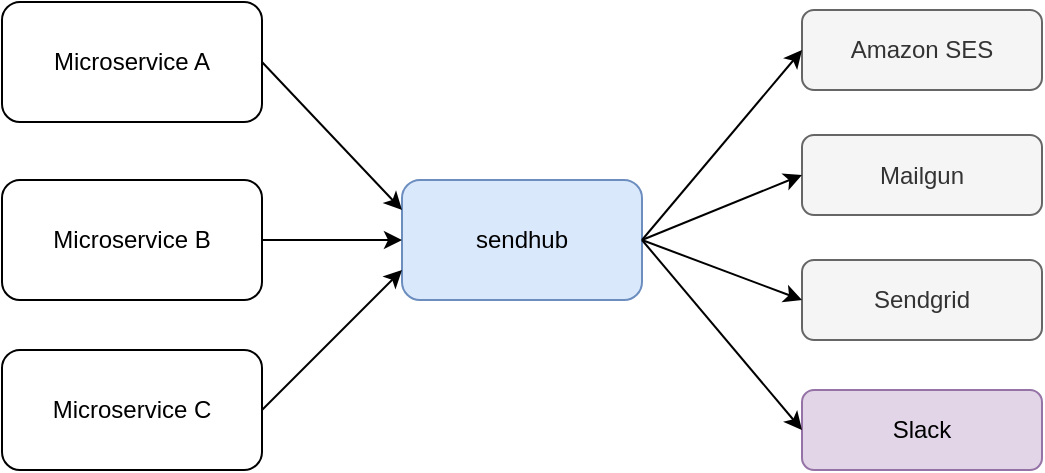 <mxfile version="12.1.0" type="device" pages="1"><diagram id="6lKbDfaal4BD25pIuzqd" name="Page-1"><mxGraphModel dx="1172" dy="665" grid="1" gridSize="10" guides="1" tooltips="1" connect="1" arrows="1" fold="1" page="1" pageScale="1" pageWidth="827" pageHeight="1169" math="0" shadow="0"><root><mxCell id="0"/><mxCell id="1" parent="0"/><mxCell id="UTFRx0Yr4NC_ou_f5BTW-1" value="Microservice A" style="rounded=1;whiteSpace=wrap;html=1;" vertex="1" parent="1"><mxGeometry x="190" y="40" width="130" height="60" as="geometry"/></mxCell><mxCell id="UTFRx0Yr4NC_ou_f5BTW-2" value="Microservice B" style="rounded=1;whiteSpace=wrap;html=1;" vertex="1" parent="1"><mxGeometry x="190" y="129" width="130" height="60" as="geometry"/></mxCell><mxCell id="UTFRx0Yr4NC_ou_f5BTW-3" value="Microservice C" style="rounded=1;whiteSpace=wrap;html=1;" vertex="1" parent="1"><mxGeometry x="190" y="214" width="130" height="60" as="geometry"/></mxCell><mxCell id="UTFRx0Yr4NC_ou_f5BTW-4" value="sendhub" style="rounded=1;whiteSpace=wrap;html=1;fillColor=#dae8fc;strokeColor=#6c8ebf;" vertex="1" parent="1"><mxGeometry x="390" y="129" width="120" height="60" as="geometry"/></mxCell><mxCell id="UTFRx0Yr4NC_ou_f5BTW-5" value="Amazon SES" style="rounded=1;whiteSpace=wrap;html=1;fillColor=#f5f5f5;strokeColor=#666666;fontColor=#333333;" vertex="1" parent="1"><mxGeometry x="590" y="44" width="120" height="40" as="geometry"/></mxCell><mxCell id="UTFRx0Yr4NC_ou_f5BTW-6" value="Mailgun" style="rounded=1;whiteSpace=wrap;html=1;fillColor=#f5f5f5;strokeColor=#666666;fontColor=#333333;" vertex="1" parent="1"><mxGeometry x="590" y="106.5" width="120" height="40" as="geometry"/></mxCell><mxCell id="UTFRx0Yr4NC_ou_f5BTW-7" value="Sendgrid" style="rounded=1;whiteSpace=wrap;html=1;fillColor=#f5f5f5;strokeColor=#666666;fontColor=#333333;" vertex="1" parent="1"><mxGeometry x="590" y="169" width="120" height="40" as="geometry"/></mxCell><mxCell id="UTFRx0Yr4NC_ou_f5BTW-8" value="Slack" style="rounded=1;whiteSpace=wrap;html=1;fillColor=#e1d5e7;strokeColor=#9673a6;" vertex="1" parent="1"><mxGeometry x="590" y="234" width="120" height="40" as="geometry"/></mxCell><mxCell id="UTFRx0Yr4NC_ou_f5BTW-9" value="" style="endArrow=classic;html=1;exitX=1;exitY=0.5;exitDx=0;exitDy=0;entryX=0;entryY=0.25;entryDx=0;entryDy=0;" edge="1" parent="1" source="UTFRx0Yr4NC_ou_f5BTW-1" target="UTFRx0Yr4NC_ou_f5BTW-4"><mxGeometry width="50" height="50" relative="1" as="geometry"><mxPoint x="190" y="344" as="sourcePoint"/><mxPoint x="240" y="294" as="targetPoint"/></mxGeometry></mxCell><mxCell id="UTFRx0Yr4NC_ou_f5BTW-10" value="" style="endArrow=classic;html=1;exitX=1;exitY=0.5;exitDx=0;exitDy=0;" edge="1" parent="1" source="UTFRx0Yr4NC_ou_f5BTW-2" target="UTFRx0Yr4NC_ou_f5BTW-4"><mxGeometry width="50" height="50" relative="1" as="geometry"><mxPoint x="320" y="74" as="sourcePoint"/><mxPoint x="400" y="159" as="targetPoint"/></mxGeometry></mxCell><mxCell id="UTFRx0Yr4NC_ou_f5BTW-11" value="" style="endArrow=classic;html=1;exitX=1;exitY=0.5;exitDx=0;exitDy=0;entryX=0;entryY=0.75;entryDx=0;entryDy=0;" edge="1" parent="1" source="UTFRx0Yr4NC_ou_f5BTW-3" target="UTFRx0Yr4NC_ou_f5BTW-4"><mxGeometry width="50" height="50" relative="1" as="geometry"><mxPoint x="320" y="169" as="sourcePoint"/><mxPoint x="410" y="169" as="targetPoint"/></mxGeometry></mxCell><mxCell id="UTFRx0Yr4NC_ou_f5BTW-12" value="" style="endArrow=classic;html=1;exitX=1;exitY=0.5;exitDx=0;exitDy=0;entryX=0;entryY=0.5;entryDx=0;entryDy=0;" edge="1" parent="1" source="UTFRx0Yr4NC_ou_f5BTW-4" target="UTFRx0Yr4NC_ou_f5BTW-5"><mxGeometry width="50" height="50" relative="1" as="geometry"><mxPoint x="320" y="74" as="sourcePoint"/><mxPoint x="410" y="154" as="targetPoint"/></mxGeometry></mxCell><mxCell id="UTFRx0Yr4NC_ou_f5BTW-13" value="" style="endArrow=classic;html=1;exitX=1;exitY=0.5;exitDx=0;exitDy=0;entryX=0;entryY=0.5;entryDx=0;entryDy=0;" edge="1" parent="1" source="UTFRx0Yr4NC_ou_f5BTW-4" target="UTFRx0Yr4NC_ou_f5BTW-6"><mxGeometry width="50" height="50" relative="1" as="geometry"><mxPoint x="530" y="169" as="sourcePoint"/><mxPoint x="600" y="64" as="targetPoint"/></mxGeometry></mxCell><mxCell id="UTFRx0Yr4NC_ou_f5BTW-14" value="" style="endArrow=classic;html=1;exitX=1;exitY=0.5;exitDx=0;exitDy=0;entryX=0;entryY=0.5;entryDx=0;entryDy=0;" edge="1" parent="1" source="UTFRx0Yr4NC_ou_f5BTW-4" target="UTFRx0Yr4NC_ou_f5BTW-7"><mxGeometry width="50" height="50" relative="1" as="geometry"><mxPoint x="530" y="169" as="sourcePoint"/><mxPoint x="600" y="126.5" as="targetPoint"/></mxGeometry></mxCell><mxCell id="UTFRx0Yr4NC_ou_f5BTW-15" value="" style="endArrow=classic;html=1;exitX=1;exitY=0.5;exitDx=0;exitDy=0;entryX=0;entryY=0.5;entryDx=0;entryDy=0;" edge="1" parent="1" source="UTFRx0Yr4NC_ou_f5BTW-4" target="UTFRx0Yr4NC_ou_f5BTW-8"><mxGeometry width="50" height="50" relative="1" as="geometry"><mxPoint x="530" y="169" as="sourcePoint"/><mxPoint x="600" y="189" as="targetPoint"/></mxGeometry></mxCell></root></mxGraphModel></diagram></mxfile>